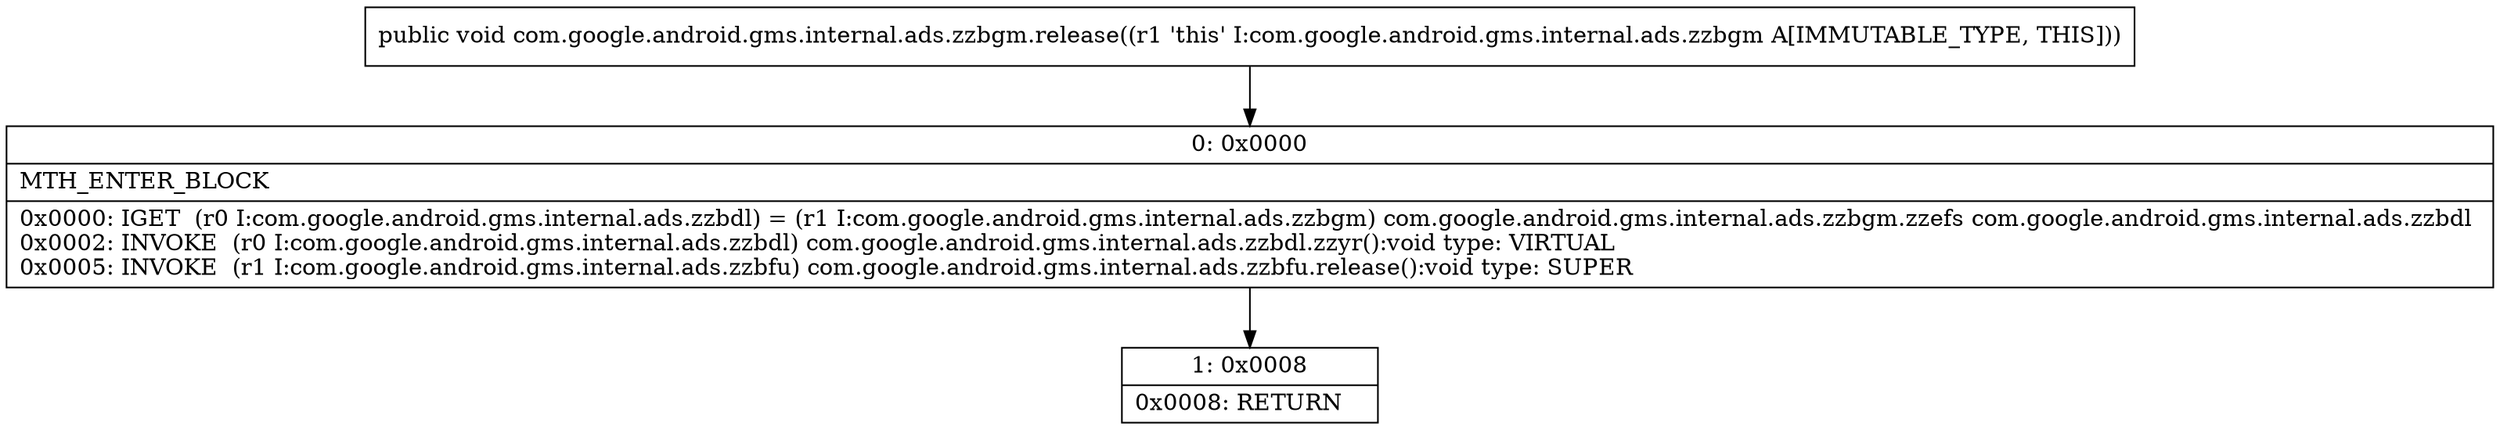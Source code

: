 digraph "CFG forcom.google.android.gms.internal.ads.zzbgm.release()V" {
Node_0 [shape=record,label="{0\:\ 0x0000|MTH_ENTER_BLOCK\l|0x0000: IGET  (r0 I:com.google.android.gms.internal.ads.zzbdl) = (r1 I:com.google.android.gms.internal.ads.zzbgm) com.google.android.gms.internal.ads.zzbgm.zzefs com.google.android.gms.internal.ads.zzbdl \l0x0002: INVOKE  (r0 I:com.google.android.gms.internal.ads.zzbdl) com.google.android.gms.internal.ads.zzbdl.zzyr():void type: VIRTUAL \l0x0005: INVOKE  (r1 I:com.google.android.gms.internal.ads.zzbfu) com.google.android.gms.internal.ads.zzbfu.release():void type: SUPER \l}"];
Node_1 [shape=record,label="{1\:\ 0x0008|0x0008: RETURN   \l}"];
MethodNode[shape=record,label="{public void com.google.android.gms.internal.ads.zzbgm.release((r1 'this' I:com.google.android.gms.internal.ads.zzbgm A[IMMUTABLE_TYPE, THIS])) }"];
MethodNode -> Node_0;
Node_0 -> Node_1;
}


